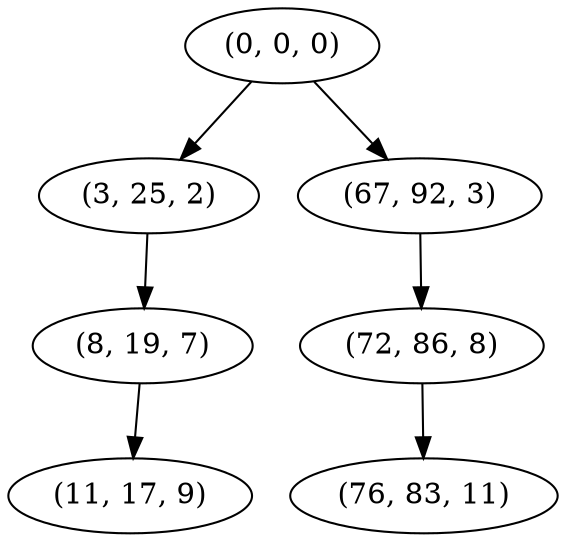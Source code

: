 digraph tree {
    "(0, 0, 0)";
    "(3, 25, 2)";
    "(8, 19, 7)";
    "(11, 17, 9)";
    "(67, 92, 3)";
    "(72, 86, 8)";
    "(76, 83, 11)";
    "(0, 0, 0)" -> "(3, 25, 2)";
    "(0, 0, 0)" -> "(67, 92, 3)";
    "(3, 25, 2)" -> "(8, 19, 7)";
    "(8, 19, 7)" -> "(11, 17, 9)";
    "(67, 92, 3)" -> "(72, 86, 8)";
    "(72, 86, 8)" -> "(76, 83, 11)";
}
